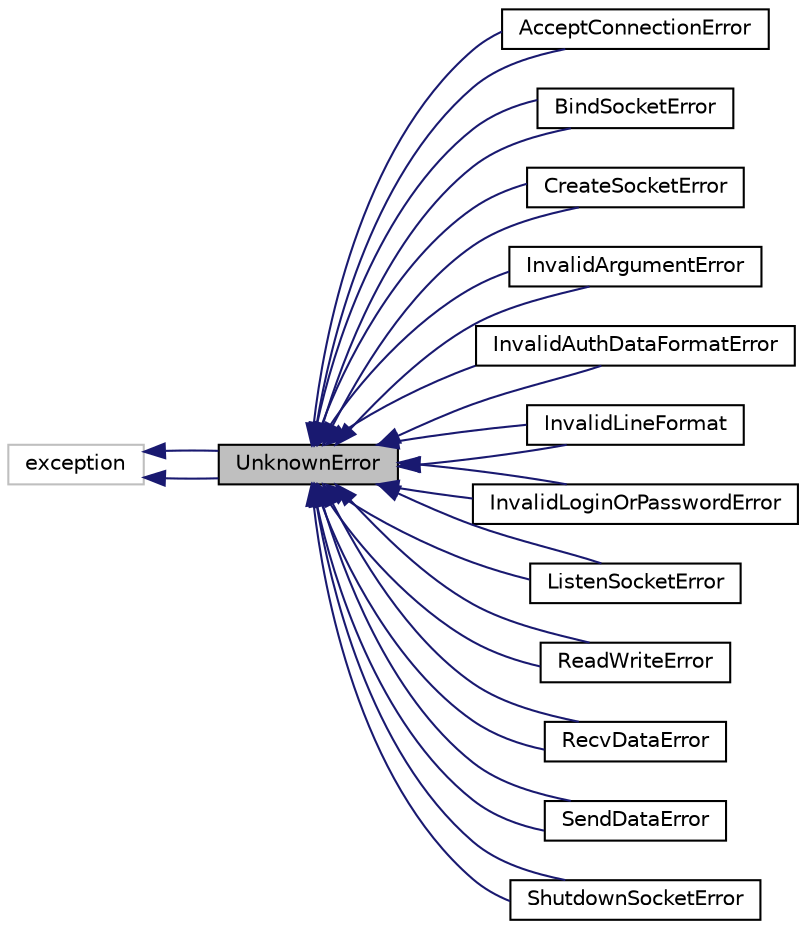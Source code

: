 digraph "UnknownError"
{
 // LATEX_PDF_SIZE
  edge [fontname="Helvetica",fontsize="10",labelfontname="Helvetica",labelfontsize="10"];
  node [fontname="Helvetica",fontsize="10",shape=record];
  rankdir="LR";
  Node1 [label="UnknownError",height=0.2,width=0.4,color="black", fillcolor="grey75", style="filled", fontcolor="black",tooltip="Базовый класс для всех ошибок."];
  Node2 -> Node1 [dir="back",color="midnightblue",fontsize="10",style="solid",fontname="Helvetica"];
  Node2 [label="exception",height=0.2,width=0.4,color="grey75", fillcolor="white", style="filled",tooltip=" "];
  Node2 -> Node1 [dir="back",color="midnightblue",fontsize="10",style="solid",fontname="Helvetica"];
  Node1 -> Node3 [dir="back",color="midnightblue",fontsize="10",style="solid",fontname="Helvetica"];
  Node3 [label="AcceptConnectionError",height=0.2,width=0.4,color="black", fillcolor="white", style="filled",URL="$classAcceptConnectionError.html",tooltip="Ошибка принятия соединения."];
  Node1 -> Node3 [dir="back",color="midnightblue",fontsize="10",style="solid",fontname="Helvetica"];
  Node1 -> Node4 [dir="back",color="midnightblue",fontsize="10",style="solid",fontname="Helvetica"];
  Node4 [label="BindSocketError",height=0.2,width=0.4,color="black", fillcolor="white", style="filled",URL="$classBindSocketError.html",tooltip="Ошибка привязки сокета."];
  Node1 -> Node4 [dir="back",color="midnightblue",fontsize="10",style="solid",fontname="Helvetica"];
  Node1 -> Node5 [dir="back",color="midnightblue",fontsize="10",style="solid",fontname="Helvetica"];
  Node5 [label="CreateSocketError",height=0.2,width=0.4,color="black", fillcolor="white", style="filled",URL="$classCreateSocketError.html",tooltip="Ошибка создания сокета."];
  Node1 -> Node5 [dir="back",color="midnightblue",fontsize="10",style="solid",fontname="Helvetica"];
  Node1 -> Node6 [dir="back",color="midnightblue",fontsize="10",style="solid",fontname="Helvetica"];
  Node6 [label="InvalidArgumentError",height=0.2,width=0.4,color="black", fillcolor="white", style="filled",URL="$classInvalidArgumentError.html",tooltip="Ошибка некорректного аргумента."];
  Node1 -> Node6 [dir="back",color="midnightblue",fontsize="10",style="solid",fontname="Helvetica"];
  Node1 -> Node7 [dir="back",color="midnightblue",fontsize="10",style="solid",fontname="Helvetica"];
  Node7 [label="InvalidAuthDataFormatError",height=0.2,width=0.4,color="black", fillcolor="white", style="filled",URL="$classInvalidAuthDataFormatError.html",tooltip="Ошибка некорректного формата данных аутентификации."];
  Node1 -> Node7 [dir="back",color="midnightblue",fontsize="10",style="solid",fontname="Helvetica"];
  Node1 -> Node8 [dir="back",color="midnightblue",fontsize="10",style="solid",fontname="Helvetica"];
  Node8 [label="InvalidLineFormat",height=0.2,width=0.4,color="black", fillcolor="white", style="filled",URL="$classInvalidLineFormat.html",tooltip="Ошибка некорректного формата строки."];
  Node1 -> Node8 [dir="back",color="midnightblue",fontsize="10",style="solid",fontname="Helvetica"];
  Node1 -> Node9 [dir="back",color="midnightblue",fontsize="10",style="solid",fontname="Helvetica"];
  Node9 [label="InvalidLoginOrPasswordError",height=0.2,width=0.4,color="black", fillcolor="white", style="filled",URL="$classInvalidLoginOrPasswordError.html",tooltip="Ошибка некорректного логина или пароля."];
  Node1 -> Node9 [dir="back",color="midnightblue",fontsize="10",style="solid",fontname="Helvetica"];
  Node1 -> Node10 [dir="back",color="midnightblue",fontsize="10",style="solid",fontname="Helvetica"];
  Node10 [label="ListenSocketError",height=0.2,width=0.4,color="black", fillcolor="white", style="filled",URL="$classListenSocketError.html",tooltip="Ошибка прослушивания сокета."];
  Node1 -> Node10 [dir="back",color="midnightblue",fontsize="10",style="solid",fontname="Helvetica"];
  Node1 -> Node11 [dir="back",color="midnightblue",fontsize="10",style="solid",fontname="Helvetica"];
  Node11 [label="ReadWriteError",height=0.2,width=0.4,color="black", fillcolor="white", style="filled",URL="$classReadWriteError.html",tooltip="Ошибка чтения/записи."];
  Node1 -> Node11 [dir="back",color="midnightblue",fontsize="10",style="solid",fontname="Helvetica"];
  Node1 -> Node12 [dir="back",color="midnightblue",fontsize="10",style="solid",fontname="Helvetica"];
  Node12 [label="RecvDataError",height=0.2,width=0.4,color="black", fillcolor="white", style="filled",URL="$classRecvDataError.html",tooltip="Ошибка получения данных."];
  Node1 -> Node12 [dir="back",color="midnightblue",fontsize="10",style="solid",fontname="Helvetica"];
  Node1 -> Node13 [dir="back",color="midnightblue",fontsize="10",style="solid",fontname="Helvetica"];
  Node13 [label="SendDataError",height=0.2,width=0.4,color="black", fillcolor="white", style="filled",URL="$classSendDataError.html",tooltip="Ошибка отправки данных."];
  Node1 -> Node13 [dir="back",color="midnightblue",fontsize="10",style="solid",fontname="Helvetica"];
  Node1 -> Node14 [dir="back",color="midnightblue",fontsize="10",style="solid",fontname="Helvetica"];
  Node14 [label="ShutdownSocketError",height=0.2,width=0.4,color="black", fillcolor="white", style="filled",URL="$classShutdownSocketError.html",tooltip="Ошибка завершения работы сокета."];
  Node1 -> Node14 [dir="back",color="midnightblue",fontsize="10",style="solid",fontname="Helvetica"];
}

